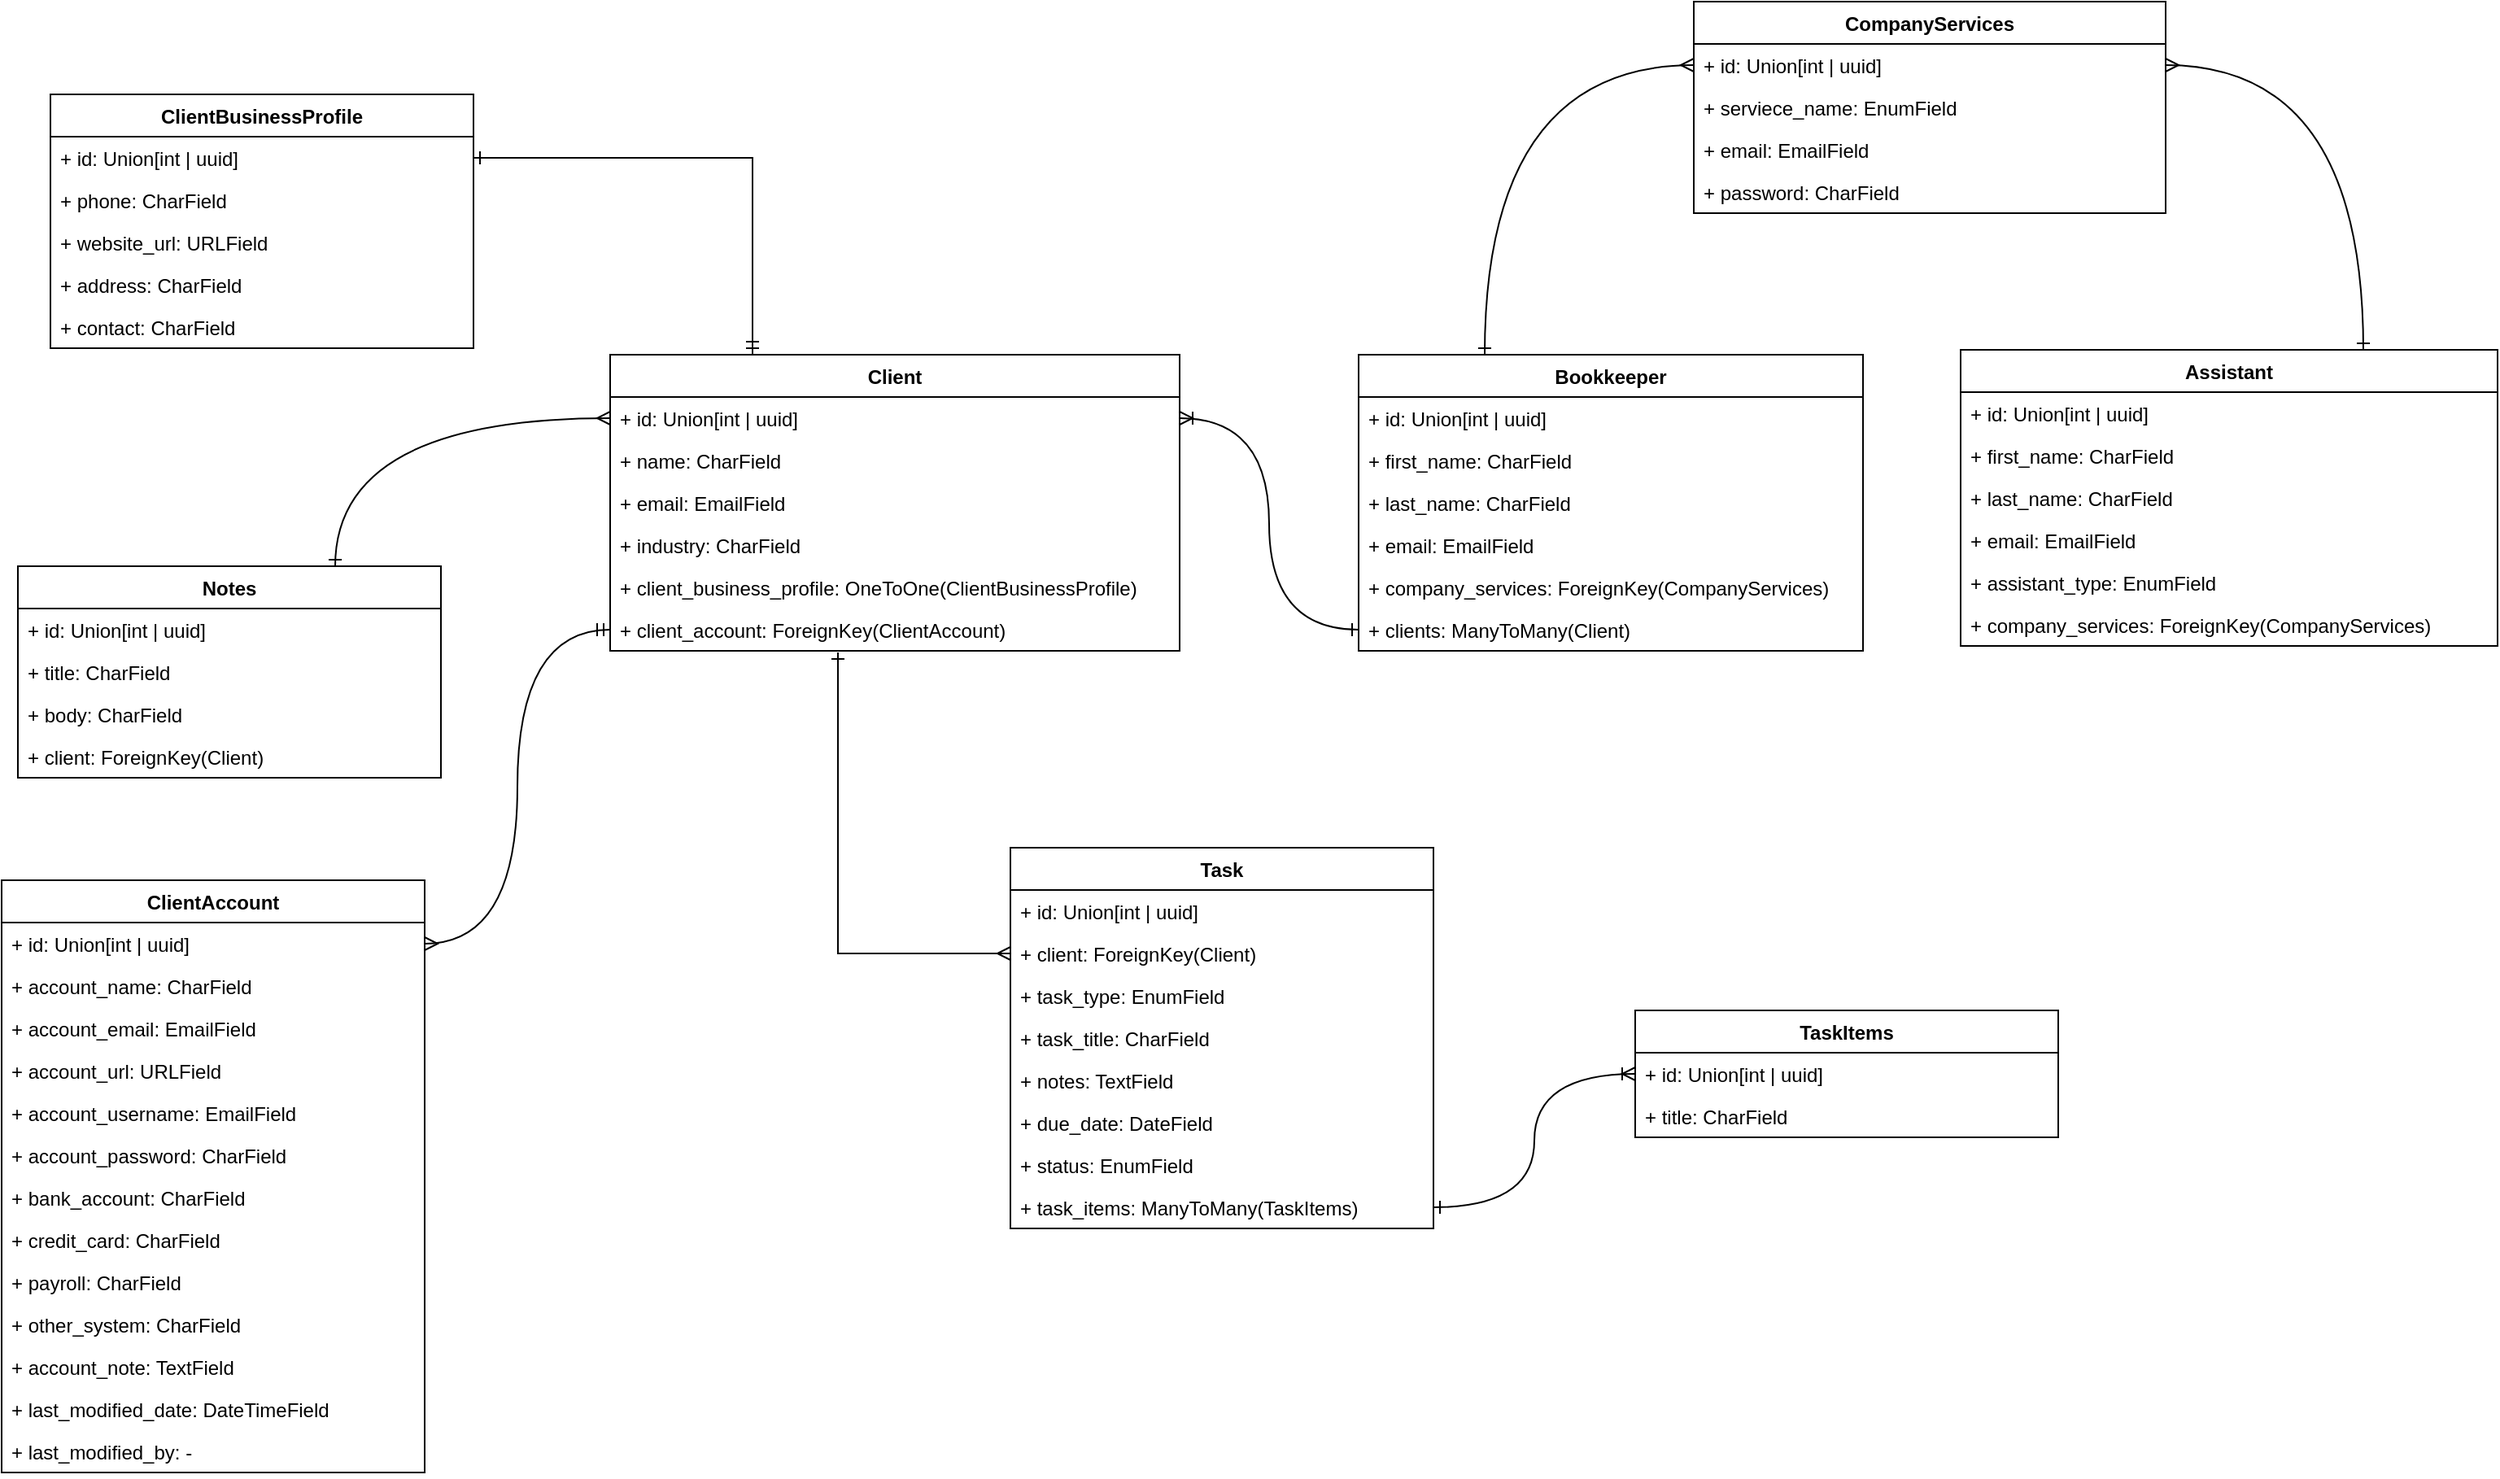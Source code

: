 <mxfile version="19.0.2" type="device"><diagram id="FJx3hdpD5x5kR2odDlSr" name="Models"><mxGraphModel dx="1422" dy="873" grid="1" gridSize="10" guides="1" tooltips="1" connect="1" arrows="1" fold="1" page="1" pageScale="1" pageWidth="1500" pageHeight="1000" math="0" shadow="0"><root><mxCell id="0"/><mxCell id="1" parent="0"/><mxCell id="gqumxcrv6tOvIW2HF8-q-10" value="ClientBusinessProfile" style="swimlane;fontStyle=1;childLayout=stackLayout;horizontal=1;startSize=26;fillColor=none;horizontalStack=0;resizeParent=1;resizeParentMax=0;resizeLast=0;collapsible=1;marginBottom=0;" parent="1" vertex="1"><mxGeometry x="950" y="97" width="260" height="156" as="geometry"/></mxCell><mxCell id="gqumxcrv6tOvIW2HF8-q-11" value="+ id: Union[int | uuid] " style="text;strokeColor=none;fillColor=none;align=left;verticalAlign=top;spacingLeft=4;spacingRight=4;overflow=hidden;rotatable=0;points=[[0,0.5],[1,0.5]];portConstraint=eastwest;" parent="gqumxcrv6tOvIW2HF8-q-10" vertex="1"><mxGeometry y="26" width="260" height="26" as="geometry"/></mxCell><mxCell id="gqumxcrv6tOvIW2HF8-q-12" value="+ phone: CharField" style="text;strokeColor=none;fillColor=none;align=left;verticalAlign=top;spacingLeft=4;spacingRight=4;overflow=hidden;rotatable=0;points=[[0,0.5],[1,0.5]];portConstraint=eastwest;" parent="gqumxcrv6tOvIW2HF8-q-10" vertex="1"><mxGeometry y="52" width="260" height="26" as="geometry"/></mxCell><mxCell id="gqumxcrv6tOvIW2HF8-q-13" value="+ website_url: URLField" style="text;strokeColor=none;fillColor=none;align=left;verticalAlign=top;spacingLeft=4;spacingRight=4;overflow=hidden;rotatable=0;points=[[0,0.5],[1,0.5]];portConstraint=eastwest;" parent="gqumxcrv6tOvIW2HF8-q-10" vertex="1"><mxGeometry y="78" width="260" height="26" as="geometry"/></mxCell><mxCell id="gqumxcrv6tOvIW2HF8-q-14" value="+ address: CharField" style="text;strokeColor=none;fillColor=none;align=left;verticalAlign=top;spacingLeft=4;spacingRight=4;overflow=hidden;rotatable=0;points=[[0,0.5],[1,0.5]];portConstraint=eastwest;" parent="gqumxcrv6tOvIW2HF8-q-10" vertex="1"><mxGeometry y="104" width="260" height="26" as="geometry"/></mxCell><mxCell id="gqumxcrv6tOvIW2HF8-q-15" value="+ contact: CharField" style="text;strokeColor=none;fillColor=none;align=left;verticalAlign=top;spacingLeft=4;spacingRight=4;overflow=hidden;rotatable=0;points=[[0,0.5],[1,0.5]];portConstraint=eastwest;" parent="gqumxcrv6tOvIW2HF8-q-10" vertex="1"><mxGeometry y="130" width="260" height="26" as="geometry"/></mxCell><mxCell id="gqumxcrv6tOvIW2HF8-q-16" value="Client" style="swimlane;fontStyle=1;childLayout=stackLayout;horizontal=1;startSize=26;fillColor=none;horizontalStack=0;resizeParent=1;resizeParentMax=0;resizeLast=0;collapsible=1;marginBottom=0;" parent="1" vertex="1"><mxGeometry x="1294" y="257" width="350" height="182" as="geometry"/></mxCell><mxCell id="gqumxcrv6tOvIW2HF8-q-17" value="+ id: Union[int | uuid] " style="text;strokeColor=none;fillColor=none;align=left;verticalAlign=top;spacingLeft=4;spacingRight=4;overflow=hidden;rotatable=0;points=[[0,0.5],[1,0.5]];portConstraint=eastwest;" parent="gqumxcrv6tOvIW2HF8-q-16" vertex="1"><mxGeometry y="26" width="350" height="26" as="geometry"/></mxCell><mxCell id="gqumxcrv6tOvIW2HF8-q-18" value="+ name: CharField" style="text;strokeColor=none;fillColor=none;align=left;verticalAlign=top;spacingLeft=4;spacingRight=4;overflow=hidden;rotatable=0;points=[[0,0.5],[1,0.5]];portConstraint=eastwest;" parent="gqumxcrv6tOvIW2HF8-q-16" vertex="1"><mxGeometry y="52" width="350" height="26" as="geometry"/></mxCell><mxCell id="gqumxcrv6tOvIW2HF8-q-19" value="+ email: EmailField" style="text;strokeColor=none;fillColor=none;align=left;verticalAlign=top;spacingLeft=4;spacingRight=4;overflow=hidden;rotatable=0;points=[[0,0.5],[1,0.5]];portConstraint=eastwest;" parent="gqumxcrv6tOvIW2HF8-q-16" vertex="1"><mxGeometry y="78" width="350" height="26" as="geometry"/></mxCell><mxCell id="gqumxcrv6tOvIW2HF8-q-20" value="+ industry: CharField" style="text;strokeColor=none;fillColor=none;align=left;verticalAlign=top;spacingLeft=4;spacingRight=4;overflow=hidden;rotatable=0;points=[[0,0.5],[1,0.5]];portConstraint=eastwest;" parent="gqumxcrv6tOvIW2HF8-q-16" vertex="1"><mxGeometry y="104" width="350" height="26" as="geometry"/></mxCell><mxCell id="gqumxcrv6tOvIW2HF8-q-21" value="+ client_business_profile: OneToOne(ClientBusinessProfile)" style="text;strokeColor=none;fillColor=none;align=left;verticalAlign=top;spacingLeft=4;spacingRight=4;overflow=hidden;rotatable=0;points=[[0,0.5],[1,0.5]];portConstraint=eastwest;" parent="gqumxcrv6tOvIW2HF8-q-16" vertex="1"><mxGeometry y="130" width="350" height="26" as="geometry"/></mxCell><mxCell id="gqumxcrv6tOvIW2HF8-q-22" value="+ client_account: ForeignKey(ClientAccount)" style="text;strokeColor=none;fillColor=none;align=left;verticalAlign=top;spacingLeft=4;spacingRight=4;overflow=hidden;rotatable=0;points=[[0,0.5],[1,0.5]];portConstraint=eastwest;" parent="gqumxcrv6tOvIW2HF8-q-16" vertex="1"><mxGeometry y="156" width="350" height="26" as="geometry"/></mxCell><mxCell id="gqumxcrv6tOvIW2HF8-q-23" value="ClientAccount" style="swimlane;fontStyle=1;childLayout=stackLayout;horizontal=1;startSize=26;fillColor=none;horizontalStack=0;resizeParent=1;resizeParentMax=0;resizeLast=0;collapsible=1;marginBottom=0;" parent="1" vertex="1"><mxGeometry x="920" y="580" width="260" height="364" as="geometry"/></mxCell><mxCell id="gqumxcrv6tOvIW2HF8-q-24" value="+ id: Union[int | uuid] " style="text;strokeColor=none;fillColor=none;align=left;verticalAlign=top;spacingLeft=4;spacingRight=4;overflow=hidden;rotatable=0;points=[[0,0.5],[1,0.5]];portConstraint=eastwest;" parent="gqumxcrv6tOvIW2HF8-q-23" vertex="1"><mxGeometry y="26" width="260" height="26" as="geometry"/></mxCell><mxCell id="gqumxcrv6tOvIW2HF8-q-25" value="+ account_name: CharField" style="text;strokeColor=none;fillColor=none;align=left;verticalAlign=top;spacingLeft=4;spacingRight=4;overflow=hidden;rotatable=0;points=[[0,0.5],[1,0.5]];portConstraint=eastwest;" parent="gqumxcrv6tOvIW2HF8-q-23" vertex="1"><mxGeometry y="52" width="260" height="26" as="geometry"/></mxCell><mxCell id="gqumxcrv6tOvIW2HF8-q-26" value="+ account_email: EmailField" style="text;strokeColor=none;fillColor=none;align=left;verticalAlign=top;spacingLeft=4;spacingRight=4;overflow=hidden;rotatable=0;points=[[0,0.5],[1,0.5]];portConstraint=eastwest;" parent="gqumxcrv6tOvIW2HF8-q-23" vertex="1"><mxGeometry y="78" width="260" height="26" as="geometry"/></mxCell><mxCell id="gqumxcrv6tOvIW2HF8-q-31" value="+ account_url: URLField" style="text;strokeColor=none;fillColor=none;align=left;verticalAlign=top;spacingLeft=4;spacingRight=4;overflow=hidden;rotatable=0;points=[[0,0.5],[1,0.5]];portConstraint=eastwest;" parent="gqumxcrv6tOvIW2HF8-q-23" vertex="1"><mxGeometry y="104" width="260" height="26" as="geometry"/></mxCell><mxCell id="gqumxcrv6tOvIW2HF8-q-32" value="+ account_username: EmailField" style="text;strokeColor=none;fillColor=none;align=left;verticalAlign=top;spacingLeft=4;spacingRight=4;overflow=hidden;rotatable=0;points=[[0,0.5],[1,0.5]];portConstraint=eastwest;" parent="gqumxcrv6tOvIW2HF8-q-23" vertex="1"><mxGeometry y="130" width="260" height="26" as="geometry"/></mxCell><mxCell id="gqumxcrv6tOvIW2HF8-q-33" value="+ account_password: CharField" style="text;strokeColor=none;fillColor=none;align=left;verticalAlign=top;spacingLeft=4;spacingRight=4;overflow=hidden;rotatable=0;points=[[0,0.5],[1,0.5]];portConstraint=eastwest;" parent="gqumxcrv6tOvIW2HF8-q-23" vertex="1"><mxGeometry y="156" width="260" height="26" as="geometry"/></mxCell><mxCell id="gqumxcrv6tOvIW2HF8-q-27" value="+ bank_account: CharField" style="text;strokeColor=none;fillColor=none;align=left;verticalAlign=top;spacingLeft=4;spacingRight=4;overflow=hidden;rotatable=0;points=[[0,0.5],[1,0.5]];portConstraint=eastwest;" parent="gqumxcrv6tOvIW2HF8-q-23" vertex="1"><mxGeometry y="182" width="260" height="26" as="geometry"/></mxCell><mxCell id="gqumxcrv6tOvIW2HF8-q-28" value="+ credit_card: CharField" style="text;strokeColor=none;fillColor=none;align=left;verticalAlign=top;spacingLeft=4;spacingRight=4;overflow=hidden;rotatable=0;points=[[0,0.5],[1,0.5]];portConstraint=eastwest;" parent="gqumxcrv6tOvIW2HF8-q-23" vertex="1"><mxGeometry y="208" width="260" height="26" as="geometry"/></mxCell><mxCell id="gqumxcrv6tOvIW2HF8-q-29" value="+ payroll: CharField" style="text;strokeColor=none;fillColor=none;align=left;verticalAlign=top;spacingLeft=4;spacingRight=4;overflow=hidden;rotatable=0;points=[[0,0.5],[1,0.5]];portConstraint=eastwest;" parent="gqumxcrv6tOvIW2HF8-q-23" vertex="1"><mxGeometry y="234" width="260" height="26" as="geometry"/></mxCell><mxCell id="gqumxcrv6tOvIW2HF8-q-30" value="+ other_system: CharField" style="text;strokeColor=none;fillColor=none;align=left;verticalAlign=top;spacingLeft=4;spacingRight=4;overflow=hidden;rotatable=0;points=[[0,0.5],[1,0.5]];portConstraint=eastwest;" parent="gqumxcrv6tOvIW2HF8-q-23" vertex="1"><mxGeometry y="260" width="260" height="26" as="geometry"/></mxCell><mxCell id="gqumxcrv6tOvIW2HF8-q-34" value="+ account_note: TextField" style="text;strokeColor=none;fillColor=none;align=left;verticalAlign=top;spacingLeft=4;spacingRight=4;overflow=hidden;rotatable=0;points=[[0,0.5],[1,0.5]];portConstraint=eastwest;" parent="gqumxcrv6tOvIW2HF8-q-23" vertex="1"><mxGeometry y="286" width="260" height="26" as="geometry"/></mxCell><mxCell id="gqumxcrv6tOvIW2HF8-q-35" value="+ last_modified_date: DateTimeField" style="text;strokeColor=none;fillColor=none;align=left;verticalAlign=top;spacingLeft=4;spacingRight=4;overflow=hidden;rotatable=0;points=[[0,0.5],[1,0.5]];portConstraint=eastwest;" parent="gqumxcrv6tOvIW2HF8-q-23" vertex="1"><mxGeometry y="312" width="260" height="26" as="geometry"/></mxCell><mxCell id="gqumxcrv6tOvIW2HF8-q-36" value="+ last_modified_by: -" style="text;strokeColor=none;fillColor=none;align=left;verticalAlign=top;spacingLeft=4;spacingRight=4;overflow=hidden;rotatable=0;points=[[0,0.5],[1,0.5]];portConstraint=eastwest;" parent="gqumxcrv6tOvIW2HF8-q-23" vertex="1"><mxGeometry y="338" width="260" height="26" as="geometry"/></mxCell><mxCell id="gqumxcrv6tOvIW2HF8-q-85" style="edgeStyle=orthogonalEdgeStyle;curved=1;rounded=0;orthogonalLoop=1;jettySize=auto;html=1;exitX=0.25;exitY=0;exitDx=0;exitDy=0;startArrow=ERone;startFill=0;endArrow=ERmany;endFill=0;" parent="1" source="gqumxcrv6tOvIW2HF8-q-37" target="gqumxcrv6tOvIW2HF8-q-44" edge="1"><mxGeometry relative="1" as="geometry"/></mxCell><mxCell id="gqumxcrv6tOvIW2HF8-q-37" value="Bookkeeper" style="swimlane;fontStyle=1;childLayout=stackLayout;horizontal=1;startSize=26;fillColor=none;horizontalStack=0;resizeParent=1;resizeParentMax=0;resizeLast=0;collapsible=1;marginBottom=0;" parent="1" vertex="1"><mxGeometry x="1754" y="257" width="310" height="182" as="geometry"/></mxCell><mxCell id="gqumxcrv6tOvIW2HF8-q-38" value="+ id: Union[int | uuid] " style="text;strokeColor=none;fillColor=none;align=left;verticalAlign=top;spacingLeft=4;spacingRight=4;overflow=hidden;rotatable=0;points=[[0,0.5],[1,0.5]];portConstraint=eastwest;" parent="gqumxcrv6tOvIW2HF8-q-37" vertex="1"><mxGeometry y="26" width="310" height="26" as="geometry"/></mxCell><mxCell id="gqumxcrv6tOvIW2HF8-q-39" value="+ first_name: CharField" style="text;strokeColor=none;fillColor=none;align=left;verticalAlign=top;spacingLeft=4;spacingRight=4;overflow=hidden;rotatable=0;points=[[0,0.5],[1,0.5]];portConstraint=eastwest;" parent="gqumxcrv6tOvIW2HF8-q-37" vertex="1"><mxGeometry y="52" width="310" height="26" as="geometry"/></mxCell><mxCell id="gqumxcrv6tOvIW2HF8-q-40" value="+ last_name: CharField" style="text;strokeColor=none;fillColor=none;align=left;verticalAlign=top;spacingLeft=4;spacingRight=4;overflow=hidden;rotatable=0;points=[[0,0.5],[1,0.5]];portConstraint=eastwest;" parent="gqumxcrv6tOvIW2HF8-q-37" vertex="1"><mxGeometry y="78" width="310" height="26" as="geometry"/></mxCell><mxCell id="gqumxcrv6tOvIW2HF8-q-41" value="+ email: EmailField" style="text;strokeColor=none;fillColor=none;align=left;verticalAlign=top;spacingLeft=4;spacingRight=4;overflow=hidden;rotatable=0;points=[[0,0.5],[1,0.5]];portConstraint=eastwest;" parent="gqumxcrv6tOvIW2HF8-q-37" vertex="1"><mxGeometry y="104" width="310" height="26" as="geometry"/></mxCell><mxCell id="gqumxcrv6tOvIW2HF8-q-82" value="+ company_services: ForeignKey(CompanyServices)" style="text;strokeColor=none;fillColor=none;align=left;verticalAlign=top;spacingLeft=4;spacingRight=4;overflow=hidden;rotatable=0;points=[[0,0.5],[1,0.5]];portConstraint=eastwest;" parent="gqumxcrv6tOvIW2HF8-q-37" vertex="1"><mxGeometry y="130" width="310" height="26" as="geometry"/></mxCell><mxCell id="gqumxcrv6tOvIW2HF8-q-88" value="+ clients: ManyToMany(Client)" style="text;strokeColor=none;fillColor=none;align=left;verticalAlign=top;spacingLeft=4;spacingRight=4;overflow=hidden;rotatable=0;points=[[0,0.5],[1,0.5]];portConstraint=eastwest;" parent="gqumxcrv6tOvIW2HF8-q-37" vertex="1"><mxGeometry y="156" width="310" height="26" as="geometry"/></mxCell><mxCell id="gqumxcrv6tOvIW2HF8-q-43" value="CompanyServices" style="swimlane;fontStyle=1;childLayout=stackLayout;horizontal=1;startSize=26;fillColor=none;horizontalStack=0;resizeParent=1;resizeParentMax=0;resizeLast=0;collapsible=1;marginBottom=0;" parent="1" vertex="1"><mxGeometry x="1960" y="40" width="290" height="130" as="geometry"/></mxCell><mxCell id="gqumxcrv6tOvIW2HF8-q-44" value="+ id: Union[int | uuid] " style="text;strokeColor=none;fillColor=none;align=left;verticalAlign=top;spacingLeft=4;spacingRight=4;overflow=hidden;rotatable=0;points=[[0,0.5],[1,0.5]];portConstraint=eastwest;" parent="gqumxcrv6tOvIW2HF8-q-43" vertex="1"><mxGeometry y="26" width="290" height="26" as="geometry"/></mxCell><mxCell id="gqumxcrv6tOvIW2HF8-q-45" value="+ serviece_name: EnumField" style="text;strokeColor=none;fillColor=none;align=left;verticalAlign=top;spacingLeft=4;spacingRight=4;overflow=hidden;rotatable=0;points=[[0,0.5],[1,0.5]];portConstraint=eastwest;" parent="gqumxcrv6tOvIW2HF8-q-43" vertex="1"><mxGeometry y="52" width="290" height="26" as="geometry"/></mxCell><mxCell id="gqumxcrv6tOvIW2HF8-q-47" value="+ email: EmailField" style="text;strokeColor=none;fillColor=none;align=left;verticalAlign=top;spacingLeft=4;spacingRight=4;overflow=hidden;rotatable=0;points=[[0,0.5],[1,0.5]];portConstraint=eastwest;" parent="gqumxcrv6tOvIW2HF8-q-43" vertex="1"><mxGeometry y="78" width="290" height="26" as="geometry"/></mxCell><mxCell id="gqumxcrv6tOvIW2HF8-q-48" value="+ password: CharField" style="text;strokeColor=none;fillColor=none;align=left;verticalAlign=top;spacingLeft=4;spacingRight=4;overflow=hidden;rotatable=0;points=[[0,0.5],[1,0.5]];portConstraint=eastwest;" parent="gqumxcrv6tOvIW2HF8-q-43" vertex="1"><mxGeometry y="104" width="290" height="26" as="geometry"/></mxCell><mxCell id="gqumxcrv6tOvIW2HF8-q-86" style="edgeStyle=orthogonalEdgeStyle;curved=1;rounded=0;orthogonalLoop=1;jettySize=auto;html=1;exitX=0.75;exitY=0;exitDx=0;exitDy=0;entryX=1;entryY=0.5;entryDx=0;entryDy=0;startArrow=ERone;startFill=0;endArrow=ERmany;endFill=0;" parent="1" source="gqumxcrv6tOvIW2HF8-q-52" target="gqumxcrv6tOvIW2HF8-q-44" edge="1"><mxGeometry relative="1" as="geometry"/></mxCell><mxCell id="gqumxcrv6tOvIW2HF8-q-52" value="Assistant" style="swimlane;fontStyle=1;childLayout=stackLayout;horizontal=1;startSize=26;fillColor=none;horizontalStack=0;resizeParent=1;resizeParentMax=0;resizeLast=0;collapsible=1;marginBottom=0;" parent="1" vertex="1"><mxGeometry x="2124" y="254" width="330" height="182" as="geometry"/></mxCell><mxCell id="gqumxcrv6tOvIW2HF8-q-53" value="+ id: Union[int | uuid] " style="text;strokeColor=none;fillColor=none;align=left;verticalAlign=top;spacingLeft=4;spacingRight=4;overflow=hidden;rotatable=0;points=[[0,0.5],[1,0.5]];portConstraint=eastwest;" parent="gqumxcrv6tOvIW2HF8-q-52" vertex="1"><mxGeometry y="26" width="330" height="26" as="geometry"/></mxCell><mxCell id="gqumxcrv6tOvIW2HF8-q-54" value="+ first_name: CharField" style="text;strokeColor=none;fillColor=none;align=left;verticalAlign=top;spacingLeft=4;spacingRight=4;overflow=hidden;rotatable=0;points=[[0,0.5],[1,0.5]];portConstraint=eastwest;" parent="gqumxcrv6tOvIW2HF8-q-52" vertex="1"><mxGeometry y="52" width="330" height="26" as="geometry"/></mxCell><mxCell id="gqumxcrv6tOvIW2HF8-q-55" value="+ last_name: CharField" style="text;strokeColor=none;fillColor=none;align=left;verticalAlign=top;spacingLeft=4;spacingRight=4;overflow=hidden;rotatable=0;points=[[0,0.5],[1,0.5]];portConstraint=eastwest;" parent="gqumxcrv6tOvIW2HF8-q-52" vertex="1"><mxGeometry y="78" width="330" height="26" as="geometry"/></mxCell><mxCell id="gqumxcrv6tOvIW2HF8-q-56" value="+ email: EmailField" style="text;strokeColor=none;fillColor=none;align=left;verticalAlign=top;spacingLeft=4;spacingRight=4;overflow=hidden;rotatable=0;points=[[0,0.5],[1,0.5]];portConstraint=eastwest;" parent="gqumxcrv6tOvIW2HF8-q-52" vertex="1"><mxGeometry y="104" width="330" height="26" as="geometry"/></mxCell><mxCell id="gqumxcrv6tOvIW2HF8-q-57" value="+ assistant_type: EnumField" style="text;strokeColor=none;fillColor=none;align=left;verticalAlign=top;spacingLeft=4;spacingRight=4;overflow=hidden;rotatable=0;points=[[0,0.5],[1,0.5]];portConstraint=eastwest;" parent="gqumxcrv6tOvIW2HF8-q-52" vertex="1"><mxGeometry y="130" width="330" height="26" as="geometry"/></mxCell><mxCell id="gqumxcrv6tOvIW2HF8-q-84" value="+ company_services: ForeignKey(CompanyServices)" style="text;strokeColor=none;fillColor=none;align=left;verticalAlign=top;spacingLeft=4;spacingRight=4;overflow=hidden;rotatable=0;points=[[0,0.5],[1,0.5]];portConstraint=eastwest;" parent="gqumxcrv6tOvIW2HF8-q-52" vertex="1"><mxGeometry y="156" width="330" height="26" as="geometry"/></mxCell><mxCell id="gqumxcrv6tOvIW2HF8-q-58" value="Task" style="swimlane;fontStyle=1;childLayout=stackLayout;horizontal=1;startSize=26;fillColor=none;horizontalStack=0;resizeParent=1;resizeParentMax=0;resizeLast=0;collapsible=1;marginBottom=0;" parent="1" vertex="1"><mxGeometry x="1540" y="560" width="260" height="234" as="geometry"/></mxCell><mxCell id="gqumxcrv6tOvIW2HF8-q-59" value="+ id: Union[int | uuid] " style="text;strokeColor=none;fillColor=none;align=left;verticalAlign=top;spacingLeft=4;spacingRight=4;overflow=hidden;rotatable=0;points=[[0,0.5],[1,0.5]];portConstraint=eastwest;" parent="gqumxcrv6tOvIW2HF8-q-58" vertex="1"><mxGeometry y="26" width="260" height="26" as="geometry"/></mxCell><mxCell id="gqumxcrv6tOvIW2HF8-q-60" value="+ client: ForeignKey(Client)" style="text;strokeColor=none;fillColor=none;align=left;verticalAlign=top;spacingLeft=4;spacingRight=4;overflow=hidden;rotatable=0;points=[[0,0.5],[1,0.5]];portConstraint=eastwest;" parent="gqumxcrv6tOvIW2HF8-q-58" vertex="1"><mxGeometry y="52" width="260" height="26" as="geometry"/></mxCell><mxCell id="gqumxcrv6tOvIW2HF8-q-61" value="+ task_type: EnumField" style="text;strokeColor=none;fillColor=none;align=left;verticalAlign=top;spacingLeft=4;spacingRight=4;overflow=hidden;rotatable=0;points=[[0,0.5],[1,0.5]];portConstraint=eastwest;" parent="gqumxcrv6tOvIW2HF8-q-58" vertex="1"><mxGeometry y="78" width="260" height="26" as="geometry"/></mxCell><mxCell id="gqumxcrv6tOvIW2HF8-q-62" value="+ task_title: CharField" style="text;strokeColor=none;fillColor=none;align=left;verticalAlign=top;spacingLeft=4;spacingRight=4;overflow=hidden;rotatable=0;points=[[0,0.5],[1,0.5]];portConstraint=eastwest;" parent="gqumxcrv6tOvIW2HF8-q-58" vertex="1"><mxGeometry y="104" width="260" height="26" as="geometry"/></mxCell><mxCell id="gqumxcrv6tOvIW2HF8-q-63" value="+ notes: TextField" style="text;strokeColor=none;fillColor=none;align=left;verticalAlign=top;spacingLeft=4;spacingRight=4;overflow=hidden;rotatable=0;points=[[0,0.5],[1,0.5]];portConstraint=eastwest;" parent="gqumxcrv6tOvIW2HF8-q-58" vertex="1"><mxGeometry y="130" width="260" height="26" as="geometry"/></mxCell><mxCell id="gqumxcrv6tOvIW2HF8-q-65" value="+ due_date: DateField" style="text;strokeColor=none;fillColor=none;align=left;verticalAlign=top;spacingLeft=4;spacingRight=4;overflow=hidden;rotatable=0;points=[[0,0.5],[1,0.5]];portConstraint=eastwest;" parent="gqumxcrv6tOvIW2HF8-q-58" vertex="1"><mxGeometry y="156" width="260" height="26" as="geometry"/></mxCell><mxCell id="gqumxcrv6tOvIW2HF8-q-66" value="+ status: EnumField" style="text;strokeColor=none;fillColor=none;align=left;verticalAlign=top;spacingLeft=4;spacingRight=4;overflow=hidden;rotatable=0;points=[[0,0.5],[1,0.5]];portConstraint=eastwest;" parent="gqumxcrv6tOvIW2HF8-q-58" vertex="1"><mxGeometry y="182" width="260" height="26" as="geometry"/></mxCell><mxCell id="gqumxcrv6tOvIW2HF8-q-73" value="+ task_items: ManyToMany(TaskItems)" style="text;strokeColor=none;fillColor=none;align=left;verticalAlign=top;spacingLeft=4;spacingRight=4;overflow=hidden;rotatable=0;points=[[0,0.5],[1,0.5]];portConstraint=eastwest;" parent="gqumxcrv6tOvIW2HF8-q-58" vertex="1"><mxGeometry y="208" width="260" height="26" as="geometry"/></mxCell><mxCell id="gqumxcrv6tOvIW2HF8-q-67" value="TaskItems" style="swimlane;fontStyle=1;childLayout=stackLayout;horizontal=1;startSize=26;fillColor=none;horizontalStack=0;resizeParent=1;resizeParentMax=0;resizeLast=0;collapsible=1;marginBottom=0;" parent="1" vertex="1"><mxGeometry x="1924" y="660" width="260" height="78" as="geometry"/></mxCell><mxCell id="gqumxcrv6tOvIW2HF8-q-68" value="+ id: Union[int | uuid] " style="text;strokeColor=none;fillColor=none;align=left;verticalAlign=top;spacingLeft=4;spacingRight=4;overflow=hidden;rotatable=0;points=[[0,0.5],[1,0.5]];portConstraint=eastwest;" parent="gqumxcrv6tOvIW2HF8-q-67" vertex="1"><mxGeometry y="26" width="260" height="26" as="geometry"/></mxCell><mxCell id="gqumxcrv6tOvIW2HF8-q-69" value="+ title: CharField" style="text;strokeColor=none;fillColor=none;align=left;verticalAlign=top;spacingLeft=4;spacingRight=4;overflow=hidden;rotatable=0;points=[[0,0.5],[1,0.5]];portConstraint=eastwest;" parent="gqumxcrv6tOvIW2HF8-q-67" vertex="1"><mxGeometry y="52" width="260" height="26" as="geometry"/></mxCell><mxCell id="gqumxcrv6tOvIW2HF8-q-90" style="edgeStyle=orthogonalEdgeStyle;curved=1;rounded=0;orthogonalLoop=1;jettySize=auto;html=1;exitX=0.75;exitY=0;exitDx=0;exitDy=0;entryX=0;entryY=0.5;entryDx=0;entryDy=0;startArrow=ERone;startFill=0;endArrow=ERmany;endFill=0;" parent="1" source="gqumxcrv6tOvIW2HF8-q-74" target="gqumxcrv6tOvIW2HF8-q-17" edge="1"><mxGeometry relative="1" as="geometry"/></mxCell><mxCell id="gqumxcrv6tOvIW2HF8-q-74" value="Notes" style="swimlane;fontStyle=1;childLayout=stackLayout;horizontal=1;startSize=26;fillColor=none;horizontalStack=0;resizeParent=1;resizeParentMax=0;resizeLast=0;collapsible=1;marginBottom=0;" parent="1" vertex="1"><mxGeometry x="930" y="387" width="260" height="130" as="geometry"/></mxCell><mxCell id="gqumxcrv6tOvIW2HF8-q-75" value="+ id: Union[int | uuid] " style="text;strokeColor=none;fillColor=none;align=left;verticalAlign=top;spacingLeft=4;spacingRight=4;overflow=hidden;rotatable=0;points=[[0,0.5],[1,0.5]];portConstraint=eastwest;" parent="gqumxcrv6tOvIW2HF8-q-74" vertex="1"><mxGeometry y="26" width="260" height="26" as="geometry"/></mxCell><mxCell id="gqumxcrv6tOvIW2HF8-q-76" value="+ title: CharField" style="text;strokeColor=none;fillColor=none;align=left;verticalAlign=top;spacingLeft=4;spacingRight=4;overflow=hidden;rotatable=0;points=[[0,0.5],[1,0.5]];portConstraint=eastwest;" parent="gqumxcrv6tOvIW2HF8-q-74" vertex="1"><mxGeometry y="52" width="260" height="26" as="geometry"/></mxCell><mxCell id="gqumxcrv6tOvIW2HF8-q-77" value="+ body: CharField" style="text;strokeColor=none;fillColor=none;align=left;verticalAlign=top;spacingLeft=4;spacingRight=4;overflow=hidden;rotatable=0;points=[[0,0.5],[1,0.5]];portConstraint=eastwest;" parent="gqumxcrv6tOvIW2HF8-q-74" vertex="1"><mxGeometry y="78" width="260" height="26" as="geometry"/></mxCell><mxCell id="gqumxcrv6tOvIW2HF8-q-78" value="+ client: ForeignKey(Client)" style="text;strokeColor=none;fillColor=none;align=left;verticalAlign=top;spacingLeft=4;spacingRight=4;overflow=hidden;rotatable=0;points=[[0,0.5],[1,0.5]];portConstraint=eastwest;" parent="gqumxcrv6tOvIW2HF8-q-74" vertex="1"><mxGeometry y="104" width="260" height="26" as="geometry"/></mxCell><mxCell id="gqumxcrv6tOvIW2HF8-q-80" style="edgeStyle=orthogonalEdgeStyle;rounded=0;orthogonalLoop=1;jettySize=auto;html=1;entryX=1;entryY=0.25;entryDx=0;entryDy=0;startArrow=ERmandOne;startFill=0;endArrow=ERone;endFill=0;exitX=0.25;exitY=0;exitDx=0;exitDy=0;" parent="1" source="gqumxcrv6tOvIW2HF8-q-16" target="gqumxcrv6tOvIW2HF8-q-10" edge="1"><mxGeometry relative="1" as="geometry"/></mxCell><mxCell id="gqumxcrv6tOvIW2HF8-q-81" style="edgeStyle=orthogonalEdgeStyle;rounded=0;orthogonalLoop=1;jettySize=auto;html=1;exitX=0;exitY=0.5;exitDx=0;exitDy=0;entryX=1;entryY=0.5;entryDx=0;entryDy=0;startArrow=ERmandOne;startFill=0;endArrow=ERmany;endFill=0;curved=1;" parent="1" source="gqumxcrv6tOvIW2HF8-q-22" target="gqumxcrv6tOvIW2HF8-q-24" edge="1"><mxGeometry relative="1" as="geometry"/></mxCell><mxCell id="gqumxcrv6tOvIW2HF8-q-87" style="edgeStyle=orthogonalEdgeStyle;curved=1;rounded=0;orthogonalLoop=1;jettySize=auto;html=1;entryX=0;entryY=0.5;entryDx=0;entryDy=0;startArrow=ERone;startFill=0;endArrow=ERoneToMany;endFill=0;" parent="1" source="gqumxcrv6tOvIW2HF8-q-73" target="gqumxcrv6tOvIW2HF8-q-68" edge="1"><mxGeometry relative="1" as="geometry"/></mxCell><mxCell id="gqumxcrv6tOvIW2HF8-q-89" style="edgeStyle=orthogonalEdgeStyle;curved=1;rounded=0;orthogonalLoop=1;jettySize=auto;html=1;exitX=0;exitY=0.5;exitDx=0;exitDy=0;startArrow=ERone;startFill=0;endArrow=ERoneToMany;endFill=0;" parent="1" source="gqumxcrv6tOvIW2HF8-q-88" target="gqumxcrv6tOvIW2HF8-q-17" edge="1"><mxGeometry relative="1" as="geometry"/></mxCell><mxCell id="WyA5F0Lyf4GjLWAYW03u-1" style="edgeStyle=orthogonalEdgeStyle;rounded=0;orthogonalLoop=1;jettySize=auto;html=1;exitX=0;exitY=0.5;exitDx=0;exitDy=0;entryX=0.4;entryY=1.038;entryDx=0;entryDy=0;entryPerimeter=0;startArrow=ERmany;startFill=0;endArrow=ERone;endFill=0;" parent="1" source="gqumxcrv6tOvIW2HF8-q-60" target="gqumxcrv6tOvIW2HF8-q-22" edge="1"><mxGeometry relative="1" as="geometry"/></mxCell></root></mxGraphModel></diagram></mxfile>